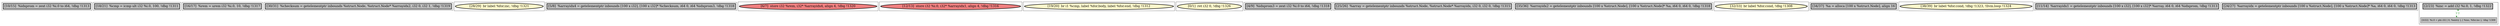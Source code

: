 
digraph G {





subgraph cluster18 {


node93 [penwidth=3.0,fontsize=20,fillcolor=grey,label="[10/15]  %idxprom = zext i32 %i.0 to i64, !dbg !1313",shape=rectangle,style=filled ]



}

subgraph cluster16 {


node91 [penwidth=3.0,fontsize=20,fillcolor=grey,label="[18/21]  %cmp = icmp ult i32 %i.0, 100, !dbg !1311",shape=rectangle,style=filled ]



}

subgraph cluster17 {


node92 [penwidth=3.0,fontsize=20,fillcolor=grey,label="[16/17]  %rem = urem i32 %i.0, 10, !dbg !1317",shape=rectangle,style=filled ]



}

subgraph cluster4 {


node78 [penwidth=3.0,fontsize=20,fillcolor=grey,label="[30/31]  %checksum = getelementptr inbounds %struct.Node, %struct.Node* %arrayidx2, i32 0, i32 1, !dbg !1319",shape=rectangle,style=filled ]



}

subgraph cluster3 {


node77 [penwidth=3.0,fontsize=20,fillcolor=lemonchiffon,label="[28/29]  br label %for.inc, !dbg !1321",shape=ellipse,style=filled ]



}

subgraph cluster2 {


node76 [penwidth=3.0,fontsize=20,fillcolor=grey,label="[5/8]  %arrayidx4 = getelementptr inbounds [100 x i32], [100 x i32]* %checksum, i64 0, i64 %idxprom3, !dbg !1318",shape=rectangle,style=filled ]



}

subgraph cluster1 {


node75 [penwidth=3.0,fontsize=20,fillcolor=lightcoral,label="[6/7]  store i32 %rem, i32* %arrayidx4, align 4, !dbg !1320",shape=ellipse,style=filled ]



}

subgraph cluster12 {


node86 [penwidth=3.0,fontsize=20,fillcolor=lightcoral,label="[12/13]  store i32 %i.0, i32* %arrayidx1, align 4, !dbg !1316",shape=ellipse,style=filled ]



}

subgraph cluster5 {


node79 [penwidth=3.0,fontsize=20,fillcolor=lemonchiffon,label="[19/20]  br i1 %cmp, label %for.body, label %for.end, !dbg !1312",shape=ellipse,style=filled ]



}

subgraph cluster0 {


node74 [penwidth=3.0,fontsize=20,fillcolor=lemonchiffon,label="[0/1]  ret i32 0, !dbg !1326",shape=ellipse,style=filled ]



}

subgraph cluster6 {


node80 [penwidth=3.0,fontsize=20,fillcolor=grey,label="[4/9]  %idxprom3 = zext i32 %i.0 to i64, !dbg !1318",shape=rectangle,style=filled ]



}

subgraph cluster14 {


node88 [penwidth=3.0,fontsize=20,fillcolor=grey,label="[25/26]  %array = getelementptr inbounds %struct.Node, %struct.Node* %arrayidx, i32 0, i32 0, !dbg !1315",shape=rectangle,style=filled ]



}

subgraph cluster7 {


node81 [penwidth=3.0,fontsize=20,fillcolor=grey,label="[35/36]  %arrayidx2 = getelementptr inbounds [100 x %struct.Node], [100 x %struct.Node]* %a, i64 0, i64 0, !dbg !1318",shape=rectangle,style=filled ]



}

subgraph cluster8 {


node82 [penwidth=3.0,fontsize=20,fillcolor=lemonchiffon,label="[32/33]  br label %for.cond, !dbg !1308",shape=ellipse,style=filled ]



}

subgraph cluster9 {


node83 [penwidth=3.0,fontsize=20,fillcolor=grey,label="[34/37]  %a = alloca [100 x %struct.Node], align 16",shape=rectangle,style=filled ]



}

subgraph cluster10 {


node84 [penwidth=3.0,fontsize=20,fillcolor=lemonchiffon,label="[38/39]  br label %for.cond, !dbg !1323, !llvm.loop !1324",shape=ellipse,style=filled ]



}

subgraph cluster11 {


node85 [penwidth=3.0,fontsize=20,fillcolor=grey,label="[11/14]  %arrayidx1 = getelementptr inbounds [100 x i32], [100 x i32]* %array, i64 0, i64 %idxprom, !dbg !1313",shape=rectangle,style=filled ]



}

subgraph cluster13 {


node87 [penwidth=3.0,fontsize=20,fillcolor=grey,label="[24/27]  %arrayidx = getelementptr inbounds [100 x %struct.Node], [100 x %struct.Node]* %a, i64 0, i64 0, !dbg !1313",shape=rectangle,style=filled ]



}

subgraph cluster15 {


node90 [penwidth=3.0,fontsize=20,fillcolor=grey,label="[2/23]  %inc = add i32 %i.0, 1, !dbg !1322",shape=rectangle,style=filled ]
node89 [fillcolor=grey,label="[3/22]  %i.0 = phi i32 [ 0, %entry ], [ %inc, %for.inc ], !dbg !1309",shape=rectangle,style=filled ]

node89->node90 [style=dotted,color=forestgreen,label="T",fontcolor=forestgreen ]
node90->node89 [style=dotted,color=forestgreen,label="T",fontcolor=forestgreen ]


}

}
